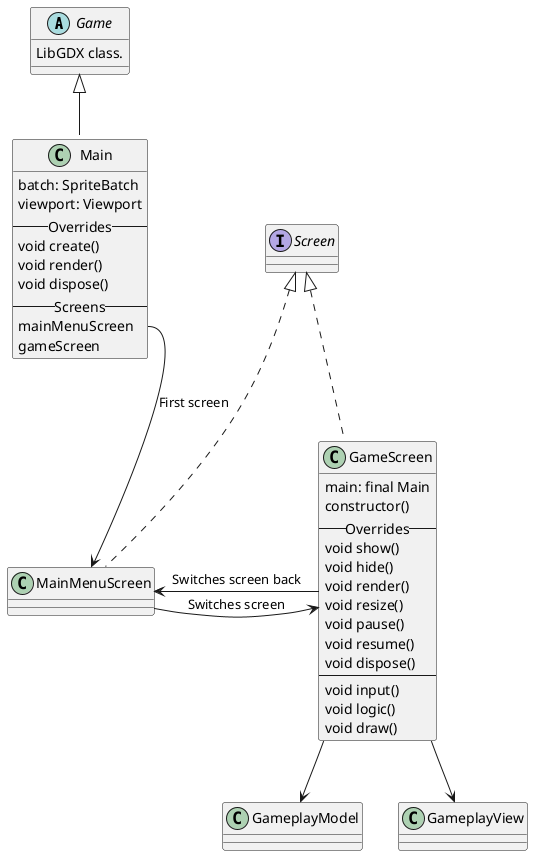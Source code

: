@startuml

abstract class Game {
    LibGDX class.
}

class Main extends Game {
    batch: SpriteBatch
    viewport: Viewport
    -- Overrides --
    void create()
    void render()
    void dispose()
    -- Screens --
    mainMenuScreen
    gameScreen
}

class MainMenuScreen implements Screen
Main::mainMenuScreen --> MainMenuScreen: First screen
MainMenuScreen -> GameScreen: Switches screen
MainMenuScreen <- GameScreen: Switches screen back

class GameScreen implements Screen {
    main: final Main
    constructor()
    -- Overrides --
    void show()
    void hide()
    void render()
    void resize()
    void pause()
    void resume()
    void dispose()
    --
    void input()
    void logic()
    void draw()
}
GameScreen --> GameplayModel
GameScreen --> GameplayView

newpage

GameplayModel -[hidden]--> Entity

interface Command {
    [[https://gameprogrammingpatterns.com/command.html Command pattern]]
    execute()
}

interface Observable {
    [[https://gameprogrammingpatterns.com/observer.html Observer pattern]]
    addObserver()
}
Observable --> Observer

interface PlayableCharacterState implements Observable {
}

class PlacedState implements PlayableCharacterState {
    Placed on the board.
}

abstract class PerformActionState extends PlacedState

class FightState extends PerformActionState

class ShieldState extends PerformActionState

class DragAndDropState implements PlayableCharacterState {
    Player is picking a position.
    Follows the cursor.
}

abstract class Entity {
    -- State --
    * [[https://gameprogrammingpatterns.com/state.html Finite state machine]]
      pattern is used.
    * Properties such as position
      etc. implement Observable
      interface.
}

abstract class EnemyCharacter extends Entity {
    -- Properties --
    Contains generalized properties
    allowing a specialization
    of this class to specify
    behavior as fully as possible.
}

abstract class PlayableCharacter extends Entity {
    -- Properties --
    Contains generalized properties
    allowing a specialization
    of this class to specify
    behavior as fully as possible.
    -- Commands --
    enterDragAndDrop
    placeAt
}
PlayableCharacter ..> Command

together {
    class FrogA extends PlayableCharacter {
        * Sets properties and
        tweaks general behavior.
        * May override finite state
        machine to adjust behavior.
    }
    FrogA .[hidden] FrogB
    class FrogB extends PlayableCharacter {
        Same as FrogA.
    }
    FrogB .[hidden] FrogC
    class FrogC extends PlayableCharacter {
        Same as FrogA.
    }
}
class GameplayModel

class GameplayView
GameplayView --> GameplayModel

interface Observer

together {
    class FrogAView extends EntityView {
        Creates an Observer
        to follow the entity state
        to pick the right texture.
        --
        TextureRegion textureRegion
    }
    note left of FrogAView::textureRegion
    It is better not to use Sprites,
    because basically all they do is
    adding some minor fields like position
    to TextureRegion, so it is not useful.
    end note

    FrogAView ..> FrogA

    FrogAView -[hidden] FrogBView

    class FrogBView extends EntityView
    FrogBView ..> FrogB

    FrogBView -[hidden] FrogCView

    class FrogCView extends EntityView
    FrogCView ..> FrogC
}

@enduml

